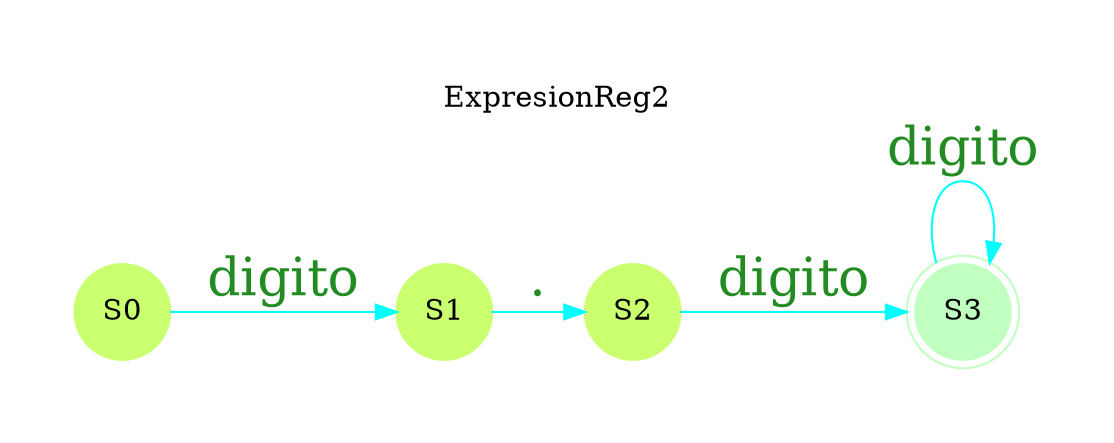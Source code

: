 digraph G{
labelloc = "t";
label = ExpresionReg2;
node [shape="circle", style=filled];
rankdir = LR;
graph [splines="true" forcelabels="true" pad="0.5,0.5" nodesep="0.5" overlap="false" bgcolor="white" ];
S0 [color = darkolivegreen1];
S0->S1[label="digito" color=cyan fontcolor=forestgreen fontsize=25];
S1 [color = darkolivegreen1];
S1->S2[label="." color=cyan fontcolor=forestgreen fontsize=25];
S2 [color = darkolivegreen1];
S2->S3[label="digito" color=cyan fontcolor=forestgreen fontsize=25];
S3 [color = darkolivegreen1];
S3->S3[label="digito" color=cyan fontcolor=forestgreen fontsize=25];
S3 [shape="doublecircle", color=darkseagreen1];

}